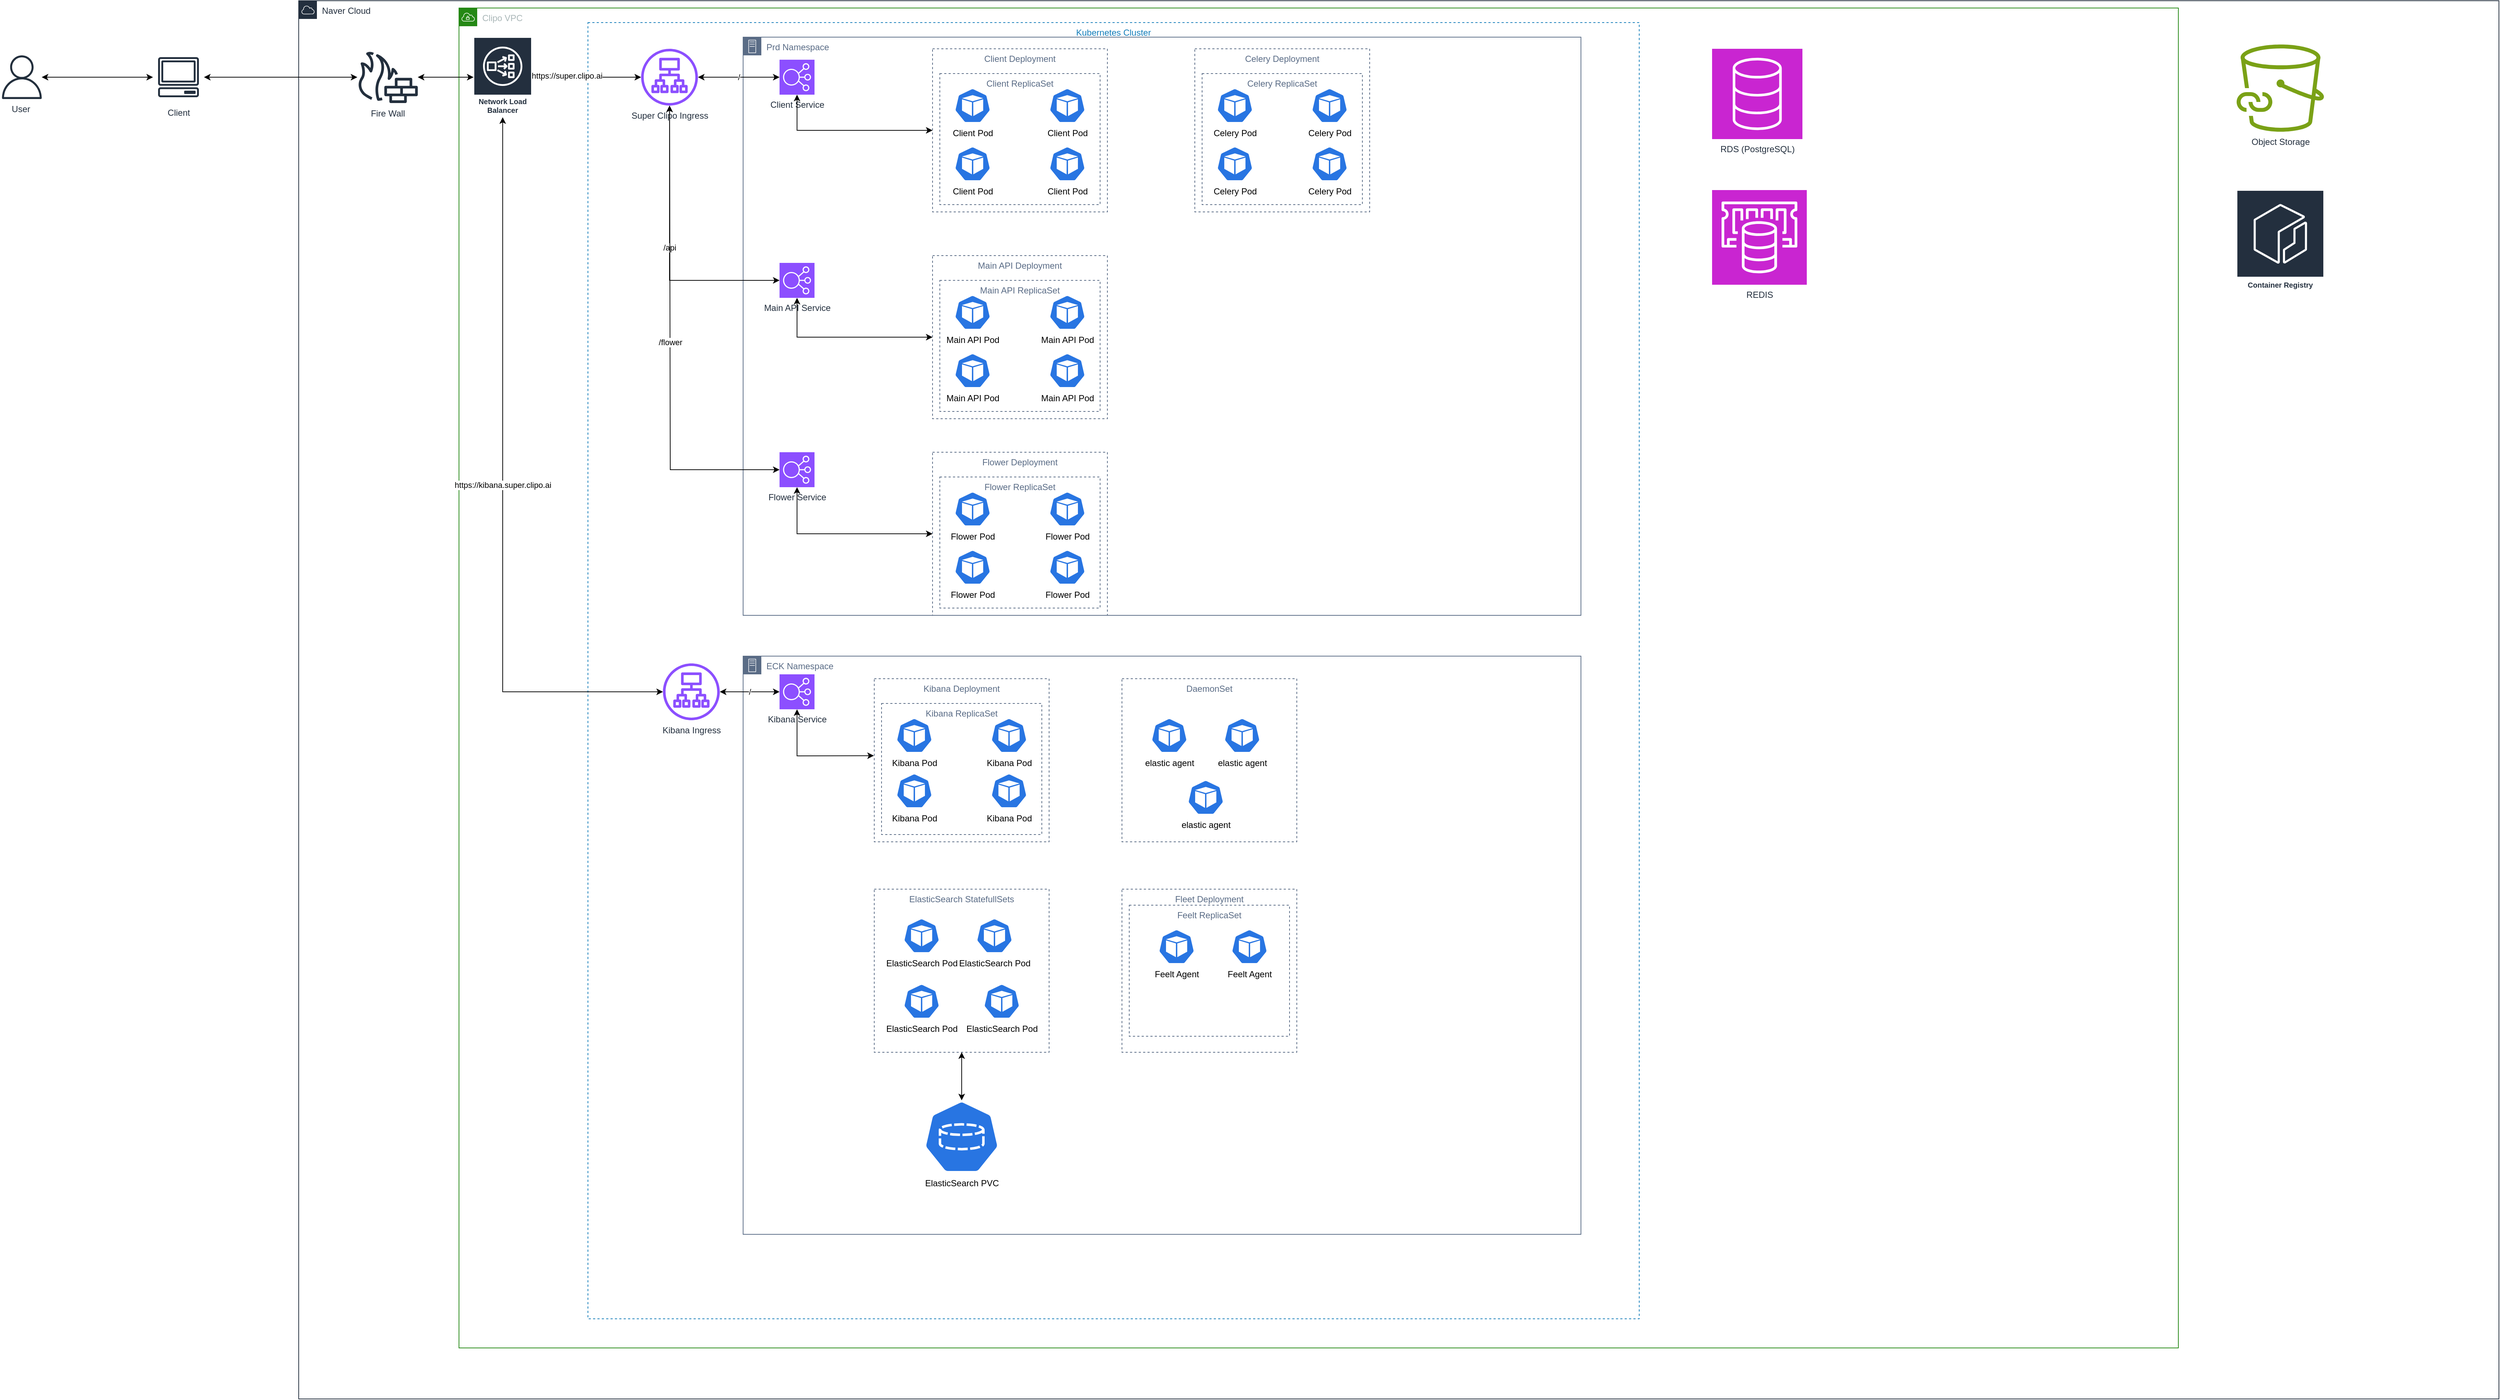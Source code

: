 <mxfile version="22.0.6" type="github">
  <diagram name="페이지-1" id="3CVgDvul-JH_stpOPv7v">
    <mxGraphModel dx="5185" dy="2813" grid="1" gridSize="10" guides="1" tooltips="1" connect="1" arrows="1" fold="1" page="1" pageScale="1" pageWidth="827" pageHeight="1169" math="0" shadow="0">
      <root>
        <mxCell id="0" />
        <mxCell id="1" parent="0" />
        <mxCell id="gJFJF1jShnuzUCb8Abiy-1" value="User&amp;nbsp;" style="sketch=0;outlineConnect=0;fontColor=#232F3E;gradientColor=none;fillColor=#232F3D;strokeColor=none;dashed=0;verticalLabelPosition=bottom;verticalAlign=top;align=center;html=1;fontSize=12;fontStyle=0;aspect=fixed;pointerEvents=1;shape=mxgraph.aws4.user;" vertex="1" parent="1">
          <mxGeometry x="20" y="505" width="60" height="60" as="geometry" />
        </mxCell>
        <mxCell id="gJFJF1jShnuzUCb8Abiy-2" value="Client" style="sketch=0;outlineConnect=0;fontColor=#232F3E;gradientColor=none;strokeColor=#232F3E;fillColor=#ffffff;dashed=0;verticalLabelPosition=bottom;verticalAlign=top;align=center;html=1;fontSize=12;fontStyle=0;aspect=fixed;shape=mxgraph.aws4.resourceIcon;resIcon=mxgraph.aws4.client;" vertex="1" parent="1">
          <mxGeometry x="230" y="500" width="70" height="70" as="geometry" />
        </mxCell>
        <mxCell id="gJFJF1jShnuzUCb8Abiy-5" value="" style="endArrow=classic;startArrow=classic;html=1;rounded=0;" edge="1" parent="1" source="gJFJF1jShnuzUCb8Abiy-1" target="gJFJF1jShnuzUCb8Abiy-2">
          <mxGeometry width="50" height="50" relative="1" as="geometry">
            <mxPoint x="390" y="600" as="sourcePoint" />
            <mxPoint x="440" y="550" as="targetPoint" />
          </mxGeometry>
        </mxCell>
        <mxCell id="gJFJF1jShnuzUCb8Abiy-8" value="Naver Cloud" style="points=[[0,0],[0.25,0],[0.5,0],[0.75,0],[1,0],[1,0.25],[1,0.5],[1,0.75],[1,1],[0.75,1],[0.5,1],[0.25,1],[0,1],[0,0.75],[0,0.5],[0,0.25]];outlineConnect=0;gradientColor=none;html=1;whiteSpace=wrap;fontSize=12;fontStyle=0;container=1;pointerEvents=0;collapsible=0;recursiveResize=0;shape=mxgraph.aws4.group;grIcon=mxgraph.aws4.group_aws_cloud;strokeColor=#232F3E;fillColor=none;verticalAlign=top;align=left;spacingLeft=30;fontColor=#232F3E;dashed=0;movable=1;resizable=1;rotatable=1;deletable=1;editable=1;locked=0;connectable=1;" vertex="1" parent="1">
          <mxGeometry x="430" y="430" width="3020" height="1920" as="geometry" />
        </mxCell>
        <mxCell id="gJFJF1jShnuzUCb8Abiy-7" value="Clipo VPC" style="points=[[0,0],[0.25,0],[0.5,0],[0.75,0],[1,0],[1,0.25],[1,0.5],[1,0.75],[1,1],[0.75,1],[0.5,1],[0.25,1],[0,1],[0,0.75],[0,0.5],[0,0.25]];outlineConnect=0;gradientColor=none;html=1;whiteSpace=wrap;fontSize=12;fontStyle=0;container=1;pointerEvents=0;collapsible=0;recursiveResize=0;shape=mxgraph.aws4.group;grIcon=mxgraph.aws4.group_vpc;strokeColor=#248814;fillColor=none;verticalAlign=top;align=left;spacingLeft=30;fontColor=#AAB7B8;dashed=0;movable=1;resizable=1;rotatable=1;deletable=1;editable=1;locked=0;connectable=1;" vertex="1" parent="gJFJF1jShnuzUCb8Abiy-8">
          <mxGeometry x="220" y="10" width="2360" height="1840" as="geometry" />
        </mxCell>
        <mxCell id="gJFJF1jShnuzUCb8Abiy-19" value="Network Load Balancer" style="sketch=0;outlineConnect=0;fontColor=#232F3E;gradientColor=none;strokeColor=#ffffff;fillColor=#232F3E;dashed=0;verticalLabelPosition=middle;verticalAlign=bottom;align=center;html=1;whiteSpace=wrap;fontSize=10;fontStyle=1;spacing=3;shape=mxgraph.aws4.productIcon;prIcon=mxgraph.aws4.network_load_balancer;" vertex="1" parent="gJFJF1jShnuzUCb8Abiy-7">
          <mxGeometry x="20" y="40" width="80" height="110" as="geometry" />
        </mxCell>
        <mxCell id="gJFJF1jShnuzUCb8Abiy-23" value="Kubernetes Cluster" style="fillColor=none;strokeColor=#147EBA;dashed=1;verticalAlign=top;fontStyle=0;fontColor=#147EBA;whiteSpace=wrap;html=1;movable=0;resizable=0;rotatable=0;deletable=0;editable=0;locked=1;connectable=0;" vertex="1" parent="gJFJF1jShnuzUCb8Abiy-7">
          <mxGeometry x="177" y="20" width="1443" height="1780" as="geometry" />
        </mxCell>
        <mxCell id="gJFJF1jShnuzUCb8Abiy-24" value="Super Clipo Ingress" style="sketch=0;outlineConnect=0;fontColor=#232F3E;gradientColor=none;fillColor=#8C4FFF;strokeColor=none;dashed=0;verticalLabelPosition=bottom;verticalAlign=top;align=center;html=1;fontSize=12;fontStyle=0;aspect=fixed;pointerEvents=1;shape=mxgraph.aws4.application_load_balancer;" vertex="1" parent="gJFJF1jShnuzUCb8Abiy-7">
          <mxGeometry x="250" y="56" width="78" height="78" as="geometry" />
        </mxCell>
        <mxCell id="gJFJF1jShnuzUCb8Abiy-25" value="Kibana Ingress" style="sketch=0;outlineConnect=0;fontColor=#232F3E;gradientColor=none;fillColor=#8C4FFF;strokeColor=none;dashed=0;verticalLabelPosition=bottom;verticalAlign=top;align=center;html=1;fontSize=12;fontStyle=0;aspect=fixed;pointerEvents=1;shape=mxgraph.aws4.application_load_balancer;" vertex="1" parent="gJFJF1jShnuzUCb8Abiy-7">
          <mxGeometry x="280" y="900" width="78" height="78" as="geometry" />
        </mxCell>
        <mxCell id="gJFJF1jShnuzUCb8Abiy-28" value="/" style="endArrow=classic;startArrow=classic;html=1;rounded=0;" edge="1" parent="gJFJF1jShnuzUCb8Abiy-7" source="gJFJF1jShnuzUCb8Abiy-19" target="gJFJF1jShnuzUCb8Abiy-24">
          <mxGeometry width="50" height="50" relative="1" as="geometry">
            <mxPoint x="390" y="550" as="sourcePoint" />
            <mxPoint x="440" y="500" as="targetPoint" />
          </mxGeometry>
        </mxCell>
        <mxCell id="gJFJF1jShnuzUCb8Abiy-30" value="https://super.clipo.ai" style="edgeLabel;html=1;align=center;verticalAlign=middle;resizable=0;points=[];" vertex="1" connectable="0" parent="gJFJF1jShnuzUCb8Abiy-28">
          <mxGeometry x="-0.357" y="2" relative="1" as="geometry">
            <mxPoint as="offset" />
          </mxGeometry>
        </mxCell>
        <mxCell id="gJFJF1jShnuzUCb8Abiy-29" value="https://kibana.super.clipo.ai" style="endArrow=classic;startArrow=classic;html=1;rounded=0;" edge="1" parent="gJFJF1jShnuzUCb8Abiy-7" source="gJFJF1jShnuzUCb8Abiy-19" target="gJFJF1jShnuzUCb8Abiy-25">
          <mxGeometry width="50" height="50" relative="1" as="geometry">
            <mxPoint x="390" y="550" as="sourcePoint" />
            <mxPoint x="440" y="500" as="targetPoint" />
            <Array as="points">
              <mxPoint x="60" y="939" />
            </Array>
          </mxGeometry>
        </mxCell>
        <mxCell id="gJFJF1jShnuzUCb8Abiy-32" value="Prd Namespace" style="points=[[0,0],[0.25,0],[0.5,0],[0.75,0],[1,0],[1,0.25],[1,0.5],[1,0.75],[1,1],[0.75,1],[0.5,1],[0.25,1],[0,1],[0,0.75],[0,0.5],[0,0.25]];outlineConnect=0;gradientColor=none;html=1;whiteSpace=wrap;fontSize=12;fontStyle=0;container=1;pointerEvents=0;collapsible=0;recursiveResize=0;shape=mxgraph.aws4.group;grIcon=mxgraph.aws4.group_on_premise;strokeColor=#5A6C86;fillColor=none;verticalAlign=top;align=left;spacingLeft=30;fontColor=#5A6C86;dashed=0;" vertex="1" parent="gJFJF1jShnuzUCb8Abiy-7">
          <mxGeometry x="390" y="40" width="1150" height="794" as="geometry" />
        </mxCell>
        <mxCell id="gJFJF1jShnuzUCb8Abiy-37" value="Flower Service" style="sketch=0;points=[[0,0,0],[0.25,0,0],[0.5,0,0],[0.75,0,0],[1,0,0],[0,1,0],[0.25,1,0],[0.5,1,0],[0.75,1,0],[1,1,0],[0,0.25,0],[0,0.5,0],[0,0.75,0],[1,0.25,0],[1,0.5,0],[1,0.75,0]];outlineConnect=0;fontColor=#232F3E;fillColor=#8C4FFF;strokeColor=#ffffff;dashed=0;verticalLabelPosition=bottom;verticalAlign=top;align=center;html=1;fontSize=12;fontStyle=0;aspect=fixed;shape=mxgraph.aws4.resourceIcon;resIcon=mxgraph.aws4.elastic_load_balancing;" vertex="1" parent="gJFJF1jShnuzUCb8Abiy-32">
          <mxGeometry x="50" y="570" width="48" height="48" as="geometry" />
        </mxCell>
        <mxCell id="gJFJF1jShnuzUCb8Abiy-33" value="Client Service" style="sketch=0;points=[[0,0,0],[0.25,0,0],[0.5,0,0],[0.75,0,0],[1,0,0],[0,1,0],[0.25,1,0],[0.5,1,0],[0.75,1,0],[1,1,0],[0,0.25,0],[0,0.5,0],[0,0.75,0],[1,0.25,0],[1,0.5,0],[1,0.75,0]];outlineConnect=0;fontColor=#232F3E;fillColor=#8C4FFF;strokeColor=#ffffff;dashed=0;verticalLabelPosition=bottom;verticalAlign=top;align=center;html=1;fontSize=12;fontStyle=0;aspect=fixed;shape=mxgraph.aws4.resourceIcon;resIcon=mxgraph.aws4.elastic_load_balancing;" vertex="1" parent="gJFJF1jShnuzUCb8Abiy-32">
          <mxGeometry x="50" y="31" width="48" height="48" as="geometry" />
        </mxCell>
        <mxCell id="gJFJF1jShnuzUCb8Abiy-36" value="Main API Service" style="sketch=0;points=[[0,0,0],[0.25,0,0],[0.5,0,0],[0.75,0,0],[1,0,0],[0,1,0],[0.25,1,0],[0.5,1,0],[0.75,1,0],[1,1,0],[0,0.25,0],[0,0.5,0],[0,0.75,0],[1,0.25,0],[1,0.5,0],[1,0.75,0]];outlineConnect=0;fontColor=#232F3E;fillColor=#8C4FFF;strokeColor=#ffffff;dashed=0;verticalLabelPosition=bottom;verticalAlign=top;align=center;html=1;fontSize=12;fontStyle=0;aspect=fixed;shape=mxgraph.aws4.resourceIcon;resIcon=mxgraph.aws4.elastic_load_balancing;" vertex="1" parent="gJFJF1jShnuzUCb8Abiy-32">
          <mxGeometry x="50" y="310" width="48" height="48" as="geometry" />
        </mxCell>
        <mxCell id="gJFJF1jShnuzUCb8Abiy-49" value="Main API Deployment" style="fillColor=none;strokeColor=#5A6C86;dashed=1;verticalAlign=top;fontStyle=0;fontColor=#5A6C86;whiteSpace=wrap;html=1;" vertex="1" parent="gJFJF1jShnuzUCb8Abiy-32">
          <mxGeometry x="260" y="300" width="240" height="224" as="geometry" />
        </mxCell>
        <mxCell id="gJFJF1jShnuzUCb8Abiy-50" value="Main API ReplicaSet" style="fillColor=none;strokeColor=#5A6C86;dashed=1;verticalAlign=top;fontStyle=0;fontColor=#5A6C86;whiteSpace=wrap;html=1;" vertex="1" parent="gJFJF1jShnuzUCb8Abiy-32">
          <mxGeometry x="270" y="334" width="220" height="180" as="geometry" />
        </mxCell>
        <mxCell id="gJFJF1jShnuzUCb8Abiy-51" value="Main API Pod" style="sketch=0;html=1;dashed=0;whitespace=wrap;fillColor=#2875E2;strokeColor=#ffffff;points=[[0.005,0.63,0],[0.1,0.2,0],[0.9,0.2,0],[0.5,0,0],[0.995,0.63,0],[0.72,0.99,0],[0.5,1,0],[0.28,0.99,0]];verticalLabelPosition=bottom;align=center;verticalAlign=top;shape=mxgraph.kubernetes.icon;prIcon=pod" vertex="1" parent="gJFJF1jShnuzUCb8Abiy-32">
          <mxGeometry x="290" y="354" width="50" height="48" as="geometry" />
        </mxCell>
        <mxCell id="gJFJF1jShnuzUCb8Abiy-52" value="Main API Pod" style="sketch=0;html=1;dashed=0;whitespace=wrap;fillColor=#2875E2;strokeColor=#ffffff;points=[[0.005,0.63,0],[0.1,0.2,0],[0.9,0.2,0],[0.5,0,0],[0.995,0.63,0],[0.72,0.99,0],[0.5,1,0],[0.28,0.99,0]];verticalLabelPosition=bottom;align=center;verticalAlign=top;shape=mxgraph.kubernetes.icon;prIcon=pod" vertex="1" parent="gJFJF1jShnuzUCb8Abiy-32">
          <mxGeometry x="420" y="354" width="50" height="48" as="geometry" />
        </mxCell>
        <mxCell id="gJFJF1jShnuzUCb8Abiy-53" value="Main API Pod" style="sketch=0;html=1;dashed=0;whitespace=wrap;fillColor=#2875E2;strokeColor=#ffffff;points=[[0.005,0.63,0],[0.1,0.2,0],[0.9,0.2,0],[0.5,0,0],[0.995,0.63,0],[0.72,0.99,0],[0.5,1,0],[0.28,0.99,0]];verticalLabelPosition=bottom;align=center;verticalAlign=top;shape=mxgraph.kubernetes.icon;prIcon=pod" vertex="1" parent="gJFJF1jShnuzUCb8Abiy-32">
          <mxGeometry x="290" y="434" width="50" height="48" as="geometry" />
        </mxCell>
        <mxCell id="gJFJF1jShnuzUCb8Abiy-54" value="Main API Pod" style="sketch=0;html=1;dashed=0;whitespace=wrap;fillColor=#2875E2;strokeColor=#ffffff;points=[[0.005,0.63,0],[0.1,0.2,0],[0.9,0.2,0],[0.5,0,0],[0.995,0.63,0],[0.72,0.99,0],[0.5,1,0],[0.28,0.99,0]];verticalLabelPosition=bottom;align=center;verticalAlign=top;shape=mxgraph.kubernetes.icon;prIcon=pod" vertex="1" parent="gJFJF1jShnuzUCb8Abiy-32">
          <mxGeometry x="420" y="434" width="50" height="48" as="geometry" />
        </mxCell>
        <mxCell id="gJFJF1jShnuzUCb8Abiy-55" value="Flower Deployment" style="fillColor=none;strokeColor=#5A6C86;dashed=1;verticalAlign=top;fontStyle=0;fontColor=#5A6C86;whiteSpace=wrap;html=1;" vertex="1" parent="gJFJF1jShnuzUCb8Abiy-32">
          <mxGeometry x="260" y="570" width="240" height="224" as="geometry" />
        </mxCell>
        <mxCell id="gJFJF1jShnuzUCb8Abiy-56" value="Flower&amp;nbsp;ReplicaSet" style="fillColor=none;strokeColor=#5A6C86;dashed=1;verticalAlign=top;fontStyle=0;fontColor=#5A6C86;whiteSpace=wrap;html=1;" vertex="1" parent="gJFJF1jShnuzUCb8Abiy-32">
          <mxGeometry x="270" y="604" width="220" height="180" as="geometry" />
        </mxCell>
        <mxCell id="gJFJF1jShnuzUCb8Abiy-57" value="Flower Pod" style="sketch=0;html=1;dashed=0;whitespace=wrap;fillColor=#2875E2;strokeColor=#ffffff;points=[[0.005,0.63,0],[0.1,0.2,0],[0.9,0.2,0],[0.5,0,0],[0.995,0.63,0],[0.72,0.99,0],[0.5,1,0],[0.28,0.99,0]];verticalLabelPosition=bottom;align=center;verticalAlign=top;shape=mxgraph.kubernetes.icon;prIcon=pod" vertex="1" parent="gJFJF1jShnuzUCb8Abiy-32">
          <mxGeometry x="290" y="624" width="50" height="48" as="geometry" />
        </mxCell>
        <mxCell id="gJFJF1jShnuzUCb8Abiy-58" value="Flower&amp;nbsp;Pod" style="sketch=0;html=1;dashed=0;whitespace=wrap;fillColor=#2875E2;strokeColor=#ffffff;points=[[0.005,0.63,0],[0.1,0.2,0],[0.9,0.2,0],[0.5,0,0],[0.995,0.63,0],[0.72,0.99,0],[0.5,1,0],[0.28,0.99,0]];verticalLabelPosition=bottom;align=center;verticalAlign=top;shape=mxgraph.kubernetes.icon;prIcon=pod" vertex="1" parent="gJFJF1jShnuzUCb8Abiy-32">
          <mxGeometry x="420" y="624" width="50" height="48" as="geometry" />
        </mxCell>
        <mxCell id="gJFJF1jShnuzUCb8Abiy-59" value="Flower&amp;nbsp;Pod" style="sketch=0;html=1;dashed=0;whitespace=wrap;fillColor=#2875E2;strokeColor=#ffffff;points=[[0.005,0.63,0],[0.1,0.2,0],[0.9,0.2,0],[0.5,0,0],[0.995,0.63,0],[0.72,0.99,0],[0.5,1,0],[0.28,0.99,0]];verticalLabelPosition=bottom;align=center;verticalAlign=top;shape=mxgraph.kubernetes.icon;prIcon=pod" vertex="1" parent="gJFJF1jShnuzUCb8Abiy-32">
          <mxGeometry x="290" y="704" width="50" height="48" as="geometry" />
        </mxCell>
        <mxCell id="gJFJF1jShnuzUCb8Abiy-60" value="Flower&amp;nbsp;Pod" style="sketch=0;html=1;dashed=0;whitespace=wrap;fillColor=#2875E2;strokeColor=#ffffff;points=[[0.005,0.63,0],[0.1,0.2,0],[0.9,0.2,0],[0.5,0,0],[0.995,0.63,0],[0.72,0.99,0],[0.5,1,0],[0.28,0.99,0]];verticalLabelPosition=bottom;align=center;verticalAlign=top;shape=mxgraph.kubernetes.icon;prIcon=pod" vertex="1" parent="gJFJF1jShnuzUCb8Abiy-32">
          <mxGeometry x="420" y="704" width="50" height="48" as="geometry" />
        </mxCell>
        <mxCell id="gJFJF1jShnuzUCb8Abiy-70" value="" style="endArrow=classic;startArrow=classic;html=1;rounded=0;exitX=0.5;exitY=1;exitDx=0;exitDy=0;exitPerimeter=0;entryX=0;entryY=0.5;entryDx=0;entryDy=0;" edge="1" parent="gJFJF1jShnuzUCb8Abiy-32" source="gJFJF1jShnuzUCb8Abiy-36" target="gJFJF1jShnuzUCb8Abiy-49">
          <mxGeometry width="50" height="50" relative="1" as="geometry">
            <mxPoint x="300" y="400" as="sourcePoint" />
            <mxPoint x="350" y="350" as="targetPoint" />
            <Array as="points">
              <mxPoint x="74" y="412" />
            </Array>
          </mxGeometry>
        </mxCell>
        <mxCell id="gJFJF1jShnuzUCb8Abiy-71" value="" style="endArrow=classic;startArrow=classic;html=1;rounded=0;exitX=0.5;exitY=1;exitDx=0;exitDy=0;exitPerimeter=0;entryX=0;entryY=0.5;entryDx=0;entryDy=0;" edge="1" parent="gJFJF1jShnuzUCb8Abiy-32" source="gJFJF1jShnuzUCb8Abiy-37" target="gJFJF1jShnuzUCb8Abiy-55">
          <mxGeometry width="50" height="50" relative="1" as="geometry">
            <mxPoint x="300" y="400" as="sourcePoint" />
            <mxPoint x="350" y="350" as="targetPoint" />
            <Array as="points">
              <mxPoint x="74" y="682" />
            </Array>
          </mxGeometry>
        </mxCell>
        <mxCell id="gJFJF1jShnuzUCb8Abiy-38" value="/" style="endArrow=classic;startArrow=classic;html=1;rounded=0;entryX=0;entryY=0.5;entryDx=0;entryDy=0;entryPerimeter=0;" edge="1" parent="gJFJF1jShnuzUCb8Abiy-7" source="gJFJF1jShnuzUCb8Abiy-24" target="gJFJF1jShnuzUCb8Abiy-33">
          <mxGeometry width="50" height="50" relative="1" as="geometry">
            <mxPoint x="640" y="540" as="sourcePoint" />
            <mxPoint x="690" y="490" as="targetPoint" />
          </mxGeometry>
        </mxCell>
        <mxCell id="gJFJF1jShnuzUCb8Abiy-40" value="/api" style="endArrow=classic;startArrow=classic;html=1;rounded=0;entryX=0;entryY=0.5;entryDx=0;entryDy=0;entryPerimeter=0;" edge="1" parent="gJFJF1jShnuzUCb8Abiy-7" source="gJFJF1jShnuzUCb8Abiy-24" target="gJFJF1jShnuzUCb8Abiy-36">
          <mxGeometry width="50" height="50" relative="1" as="geometry">
            <mxPoint x="640" y="540" as="sourcePoint" />
            <mxPoint x="690" y="490" as="targetPoint" />
            <Array as="points">
              <mxPoint x="289" y="234" />
              <mxPoint x="289" y="374" />
            </Array>
          </mxGeometry>
        </mxCell>
        <mxCell id="gJFJF1jShnuzUCb8Abiy-41" value="/flower" style="endArrow=classic;startArrow=classic;html=1;rounded=0;entryX=0;entryY=0.5;entryDx=0;entryDy=0;entryPerimeter=0;" edge="1" parent="gJFJF1jShnuzUCb8Abiy-7" source="gJFJF1jShnuzUCb8Abiy-24" target="gJFJF1jShnuzUCb8Abiy-37">
          <mxGeometry width="50" height="50" relative="1" as="geometry">
            <mxPoint x="640" y="540" as="sourcePoint" />
            <mxPoint x="690" y="490" as="targetPoint" />
            <Array as="points">
              <mxPoint x="290" y="634" />
            </Array>
          </mxGeometry>
        </mxCell>
        <mxCell id="gJFJF1jShnuzUCb8Abiy-42" value="Client Deployment" style="fillColor=none;strokeColor=#5A6C86;dashed=1;verticalAlign=top;fontStyle=0;fontColor=#5A6C86;whiteSpace=wrap;html=1;" vertex="1" parent="gJFJF1jShnuzUCb8Abiy-7">
          <mxGeometry x="650" y="56" width="240" height="224" as="geometry" />
        </mxCell>
        <mxCell id="gJFJF1jShnuzUCb8Abiy-43" value="Client ReplicaSet" style="fillColor=none;strokeColor=#5A6C86;dashed=1;verticalAlign=top;fontStyle=0;fontColor=#5A6C86;whiteSpace=wrap;html=1;" vertex="1" parent="gJFJF1jShnuzUCb8Abiy-7">
          <mxGeometry x="660" y="90" width="220" height="180" as="geometry" />
        </mxCell>
        <mxCell id="gJFJF1jShnuzUCb8Abiy-44" value="Client Pod" style="sketch=0;html=1;dashed=0;whitespace=wrap;fillColor=#2875E2;strokeColor=#ffffff;points=[[0.005,0.63,0],[0.1,0.2,0],[0.9,0.2,0],[0.5,0,0],[0.995,0.63,0],[0.72,0.99,0],[0.5,1,0],[0.28,0.99,0]];verticalLabelPosition=bottom;align=center;verticalAlign=top;shape=mxgraph.kubernetes.icon;prIcon=pod" vertex="1" parent="gJFJF1jShnuzUCb8Abiy-7">
          <mxGeometry x="680" y="110" width="50" height="48" as="geometry" />
        </mxCell>
        <mxCell id="gJFJF1jShnuzUCb8Abiy-45" value="Client Pod" style="sketch=0;html=1;dashed=0;whitespace=wrap;fillColor=#2875E2;strokeColor=#ffffff;points=[[0.005,0.63,0],[0.1,0.2,0],[0.9,0.2,0],[0.5,0,0],[0.995,0.63,0],[0.72,0.99,0],[0.5,1,0],[0.28,0.99,0]];verticalLabelPosition=bottom;align=center;verticalAlign=top;shape=mxgraph.kubernetes.icon;prIcon=pod" vertex="1" parent="gJFJF1jShnuzUCb8Abiy-7">
          <mxGeometry x="810" y="110" width="50" height="48" as="geometry" />
        </mxCell>
        <mxCell id="gJFJF1jShnuzUCb8Abiy-46" value="Client Pod" style="sketch=0;html=1;dashed=0;whitespace=wrap;fillColor=#2875E2;strokeColor=#ffffff;points=[[0.005,0.63,0],[0.1,0.2,0],[0.9,0.2,0],[0.5,0,0],[0.995,0.63,0],[0.72,0.99,0],[0.5,1,0],[0.28,0.99,0]];verticalLabelPosition=bottom;align=center;verticalAlign=top;shape=mxgraph.kubernetes.icon;prIcon=pod" vertex="1" parent="gJFJF1jShnuzUCb8Abiy-7">
          <mxGeometry x="680" y="190" width="50" height="48" as="geometry" />
        </mxCell>
        <mxCell id="gJFJF1jShnuzUCb8Abiy-47" value="Client Pod" style="sketch=0;html=1;dashed=0;whitespace=wrap;fillColor=#2875E2;strokeColor=#ffffff;points=[[0.005,0.63,0],[0.1,0.2,0],[0.9,0.2,0],[0.5,0,0],[0.995,0.63,0],[0.72,0.99,0],[0.5,1,0],[0.28,0.99,0]];verticalLabelPosition=bottom;align=center;verticalAlign=top;shape=mxgraph.kubernetes.icon;prIcon=pod" vertex="1" parent="gJFJF1jShnuzUCb8Abiy-7">
          <mxGeometry x="810" y="190" width="50" height="48" as="geometry" />
        </mxCell>
        <mxCell id="gJFJF1jShnuzUCb8Abiy-61" value="Celery Deployment" style="fillColor=none;strokeColor=#5A6C86;dashed=1;verticalAlign=top;fontStyle=0;fontColor=#5A6C86;whiteSpace=wrap;html=1;" vertex="1" parent="gJFJF1jShnuzUCb8Abiy-7">
          <mxGeometry x="1010" y="56" width="240" height="224" as="geometry" />
        </mxCell>
        <mxCell id="gJFJF1jShnuzUCb8Abiy-62" value="Celery&amp;nbsp;ReplicaSet" style="fillColor=none;strokeColor=#5A6C86;dashed=1;verticalAlign=top;fontStyle=0;fontColor=#5A6C86;whiteSpace=wrap;html=1;" vertex="1" parent="gJFJF1jShnuzUCb8Abiy-7">
          <mxGeometry x="1020" y="90" width="220" height="180" as="geometry" />
        </mxCell>
        <mxCell id="gJFJF1jShnuzUCb8Abiy-63" value="Celery&amp;nbsp;Pod" style="sketch=0;html=1;dashed=0;whitespace=wrap;fillColor=#2875E2;strokeColor=#ffffff;points=[[0.005,0.63,0],[0.1,0.2,0],[0.9,0.2,0],[0.5,0,0],[0.995,0.63,0],[0.72,0.99,0],[0.5,1,0],[0.28,0.99,0]];verticalLabelPosition=bottom;align=center;verticalAlign=top;shape=mxgraph.kubernetes.icon;prIcon=pod" vertex="1" parent="gJFJF1jShnuzUCb8Abiy-7">
          <mxGeometry x="1040" y="110" width="50" height="48" as="geometry" />
        </mxCell>
        <mxCell id="gJFJF1jShnuzUCb8Abiy-64" value="Celery&amp;nbsp;Pod" style="sketch=0;html=1;dashed=0;whitespace=wrap;fillColor=#2875E2;strokeColor=#ffffff;points=[[0.005,0.63,0],[0.1,0.2,0],[0.9,0.2,0],[0.5,0,0],[0.995,0.63,0],[0.72,0.99,0],[0.5,1,0],[0.28,0.99,0]];verticalLabelPosition=bottom;align=center;verticalAlign=top;shape=mxgraph.kubernetes.icon;prIcon=pod" vertex="1" parent="gJFJF1jShnuzUCb8Abiy-7">
          <mxGeometry x="1170" y="110" width="50" height="48" as="geometry" />
        </mxCell>
        <mxCell id="gJFJF1jShnuzUCb8Abiy-65" value="Celery&amp;nbsp;Pod" style="sketch=0;html=1;dashed=0;whitespace=wrap;fillColor=#2875E2;strokeColor=#ffffff;points=[[0.005,0.63,0],[0.1,0.2,0],[0.9,0.2,0],[0.5,0,0],[0.995,0.63,0],[0.72,0.99,0],[0.5,1,0],[0.28,0.99,0]];verticalLabelPosition=bottom;align=center;verticalAlign=top;shape=mxgraph.kubernetes.icon;prIcon=pod" vertex="1" parent="gJFJF1jShnuzUCb8Abiy-7">
          <mxGeometry x="1040" y="190" width="50" height="48" as="geometry" />
        </mxCell>
        <mxCell id="gJFJF1jShnuzUCb8Abiy-66" value="Celery&amp;nbsp;Pod" style="sketch=0;html=1;dashed=0;whitespace=wrap;fillColor=#2875E2;strokeColor=#ffffff;points=[[0.005,0.63,0],[0.1,0.2,0],[0.9,0.2,0],[0.5,0,0],[0.995,0.63,0],[0.72,0.99,0],[0.5,1,0],[0.28,0.99,0]];verticalLabelPosition=bottom;align=center;verticalAlign=top;shape=mxgraph.kubernetes.icon;prIcon=pod" vertex="1" parent="gJFJF1jShnuzUCb8Abiy-7">
          <mxGeometry x="1170" y="190" width="50" height="48" as="geometry" />
        </mxCell>
        <mxCell id="gJFJF1jShnuzUCb8Abiy-69" value="" style="endArrow=classic;startArrow=classic;html=1;rounded=0;exitX=0.5;exitY=1;exitDx=0;exitDy=0;exitPerimeter=0;entryX=0;entryY=0.5;entryDx=0;entryDy=0;" edge="1" parent="gJFJF1jShnuzUCb8Abiy-7" source="gJFJF1jShnuzUCb8Abiy-33" target="gJFJF1jShnuzUCb8Abiy-42">
          <mxGeometry width="50" height="50" relative="1" as="geometry">
            <mxPoint x="690" y="440" as="sourcePoint" />
            <mxPoint x="740" y="390" as="targetPoint" />
            <Array as="points">
              <mxPoint x="464" y="168" />
            </Array>
          </mxGeometry>
        </mxCell>
        <mxCell id="gJFJF1jShnuzUCb8Abiy-144" value="ECK Namespace" style="points=[[0,0],[0.25,0],[0.5,0],[0.75,0],[1,0],[1,0.25],[1,0.5],[1,0.75],[1,1],[0.75,1],[0.5,1],[0.25,1],[0,1],[0,0.75],[0,0.5],[0,0.25]];outlineConnect=0;gradientColor=none;html=1;whiteSpace=wrap;fontSize=12;fontStyle=0;container=1;pointerEvents=0;collapsible=0;recursiveResize=0;shape=mxgraph.aws4.group;grIcon=mxgraph.aws4.group_on_premise;strokeColor=#5A6C86;fillColor=none;verticalAlign=top;align=left;spacingLeft=30;fontColor=#5A6C86;dashed=0;" vertex="1" parent="gJFJF1jShnuzUCb8Abiy-7">
          <mxGeometry x="390" y="890" width="1150" height="794" as="geometry" />
        </mxCell>
        <mxCell id="gJFJF1jShnuzUCb8Abiy-148" value="Kibana Deployment" style="fillColor=none;strokeColor=#5A6C86;dashed=1;verticalAlign=top;fontStyle=0;fontColor=#5A6C86;whiteSpace=wrap;html=1;" vertex="1" parent="gJFJF1jShnuzUCb8Abiy-144">
          <mxGeometry x="180" y="31" width="240" height="224" as="geometry" />
        </mxCell>
        <mxCell id="gJFJF1jShnuzUCb8Abiy-149" value="Kibana ReplicaSet" style="fillColor=none;strokeColor=#5A6C86;dashed=1;verticalAlign=top;fontStyle=0;fontColor=#5A6C86;whiteSpace=wrap;html=1;" vertex="1" parent="gJFJF1jShnuzUCb8Abiy-144">
          <mxGeometry x="190" y="65" width="220" height="180" as="geometry" />
        </mxCell>
        <mxCell id="gJFJF1jShnuzUCb8Abiy-150" value="Kibana Pod" style="sketch=0;html=1;dashed=0;whitespace=wrap;fillColor=#2875E2;strokeColor=#ffffff;points=[[0.005,0.63,0],[0.1,0.2,0],[0.9,0.2,0],[0.5,0,0],[0.995,0.63,0],[0.72,0.99,0],[0.5,1,0],[0.28,0.99,0]];verticalLabelPosition=bottom;align=center;verticalAlign=top;shape=mxgraph.kubernetes.icon;prIcon=pod" vertex="1" parent="gJFJF1jShnuzUCb8Abiy-144">
          <mxGeometry x="210" y="85" width="50" height="48" as="geometry" />
        </mxCell>
        <mxCell id="gJFJF1jShnuzUCb8Abiy-151" value="Kibana Pod" style="sketch=0;html=1;dashed=0;whitespace=wrap;fillColor=#2875E2;strokeColor=#ffffff;points=[[0.005,0.63,0],[0.1,0.2,0],[0.9,0.2,0],[0.5,0,0],[0.995,0.63,0],[0.72,0.99,0],[0.5,1,0],[0.28,0.99,0]];verticalLabelPosition=bottom;align=center;verticalAlign=top;shape=mxgraph.kubernetes.icon;prIcon=pod" vertex="1" parent="gJFJF1jShnuzUCb8Abiy-144">
          <mxGeometry x="340" y="85" width="50" height="48" as="geometry" />
        </mxCell>
        <mxCell id="gJFJF1jShnuzUCb8Abiy-163" value="Kibana Pod" style="sketch=0;html=1;dashed=0;whitespace=wrap;fillColor=#2875E2;strokeColor=#ffffff;points=[[0.005,0.63,0],[0.1,0.2,0],[0.9,0.2,0],[0.5,0,0],[0.995,0.63,0],[0.72,0.99,0],[0.5,1,0],[0.28,0.99,0]];verticalLabelPosition=bottom;align=center;verticalAlign=top;shape=mxgraph.kubernetes.icon;prIcon=pod" vertex="1" parent="gJFJF1jShnuzUCb8Abiy-144">
          <mxGeometry x="210" y="161" width="50" height="48" as="geometry" />
        </mxCell>
        <mxCell id="gJFJF1jShnuzUCb8Abiy-164" value="Kibana Pod" style="sketch=0;html=1;dashed=0;whitespace=wrap;fillColor=#2875E2;strokeColor=#ffffff;points=[[0.005,0.63,0],[0.1,0.2,0],[0.9,0.2,0],[0.5,0,0],[0.995,0.63,0],[0.72,0.99,0],[0.5,1,0],[0.28,0.99,0]];verticalLabelPosition=bottom;align=center;verticalAlign=top;shape=mxgraph.kubernetes.icon;prIcon=pod" vertex="1" parent="gJFJF1jShnuzUCb8Abiy-144">
          <mxGeometry x="340" y="161" width="50" height="48" as="geometry" />
        </mxCell>
        <mxCell id="gJFJF1jShnuzUCb8Abiy-174" value="ElasticSearch StatefullSets" style="fillColor=none;strokeColor=#5A6C86;dashed=1;verticalAlign=top;fontStyle=0;fontColor=#5A6C86;whiteSpace=wrap;html=1;" vertex="1" parent="gJFJF1jShnuzUCb8Abiy-144">
          <mxGeometry x="180" y="320" width="240" height="224" as="geometry" />
        </mxCell>
        <mxCell id="gJFJF1jShnuzUCb8Abiy-175" value="ElasticSearch Pod" style="sketch=0;html=1;dashed=0;whitespace=wrap;fillColor=#2875E2;strokeColor=#ffffff;points=[[0.005,0.63,0],[0.1,0.2,0],[0.9,0.2,0],[0.5,0,0],[0.995,0.63,0],[0.72,0.99,0],[0.5,1,0],[0.28,0.99,0]];verticalLabelPosition=bottom;align=center;verticalAlign=top;shape=mxgraph.kubernetes.icon;prIcon=pod" vertex="1" parent="gJFJF1jShnuzUCb8Abiy-144">
          <mxGeometry x="220" y="360" width="50" height="48" as="geometry" />
        </mxCell>
        <mxCell id="gJFJF1jShnuzUCb8Abiy-176" value="ElasticSearch Pod" style="sketch=0;html=1;dashed=0;whitespace=wrap;fillColor=#2875E2;strokeColor=#ffffff;points=[[0.005,0.63,0],[0.1,0.2,0],[0.9,0.2,0],[0.5,0,0],[0.995,0.63,0],[0.72,0.99,0],[0.5,1,0],[0.28,0.99,0]];verticalLabelPosition=bottom;align=center;verticalAlign=top;shape=mxgraph.kubernetes.icon;prIcon=pod" vertex="1" parent="gJFJF1jShnuzUCb8Abiy-144">
          <mxGeometry x="320" y="360" width="50" height="48" as="geometry" />
        </mxCell>
        <mxCell id="gJFJF1jShnuzUCb8Abiy-177" value="ElasticSearch Pod" style="sketch=0;html=1;dashed=0;whitespace=wrap;fillColor=#2875E2;strokeColor=#ffffff;points=[[0.005,0.63,0],[0.1,0.2,0],[0.9,0.2,0],[0.5,0,0],[0.995,0.63,0],[0.72,0.99,0],[0.5,1,0],[0.28,0.99,0]];verticalLabelPosition=bottom;align=center;verticalAlign=top;shape=mxgraph.kubernetes.icon;prIcon=pod" vertex="1" parent="gJFJF1jShnuzUCb8Abiy-144">
          <mxGeometry x="220" y="450" width="50" height="48" as="geometry" />
        </mxCell>
        <mxCell id="gJFJF1jShnuzUCb8Abiy-178" value="ElasticSearch Pod" style="sketch=0;html=1;dashed=0;whitespace=wrap;fillColor=#2875E2;strokeColor=#ffffff;points=[[0.005,0.63,0],[0.1,0.2,0],[0.9,0.2,0],[0.5,0,0],[0.995,0.63,0],[0.72,0.99,0],[0.5,1,0],[0.28,0.99,0]];verticalLabelPosition=bottom;align=center;verticalAlign=top;shape=mxgraph.kubernetes.icon;prIcon=pod" vertex="1" parent="gJFJF1jShnuzUCb8Abiy-144">
          <mxGeometry x="330" y="450" width="50" height="48" as="geometry" />
        </mxCell>
        <mxCell id="gJFJF1jShnuzUCb8Abiy-182" value="DaemonSet" style="fillColor=none;strokeColor=#5A6C86;dashed=1;verticalAlign=top;fontStyle=0;fontColor=#5A6C86;whiteSpace=wrap;html=1;" vertex="1" parent="gJFJF1jShnuzUCb8Abiy-144">
          <mxGeometry x="520" y="31" width="240" height="224" as="geometry" />
        </mxCell>
        <mxCell id="gJFJF1jShnuzUCb8Abiy-183" value="elastic agent" style="sketch=0;html=1;dashed=0;whitespace=wrap;fillColor=#2875E2;strokeColor=#ffffff;points=[[0.005,0.63,0],[0.1,0.2,0],[0.9,0.2,0],[0.5,0,0],[0.995,0.63,0],[0.72,0.99,0],[0.5,1,0],[0.28,0.99,0]];verticalLabelPosition=bottom;align=center;verticalAlign=top;shape=mxgraph.kubernetes.icon;prIcon=pod" vertex="1" parent="gJFJF1jShnuzUCb8Abiy-144">
          <mxGeometry x="560" y="85" width="50" height="48" as="geometry" />
        </mxCell>
        <mxCell id="gJFJF1jShnuzUCb8Abiy-184" value="elastic agent" style="sketch=0;html=1;dashed=0;whitespace=wrap;fillColor=#2875E2;strokeColor=#ffffff;points=[[0.005,0.63,0],[0.1,0.2,0],[0.9,0.2,0],[0.5,0,0],[0.995,0.63,0],[0.72,0.99,0],[0.5,1,0],[0.28,0.99,0]];verticalLabelPosition=bottom;align=center;verticalAlign=top;shape=mxgraph.kubernetes.icon;prIcon=pod" vertex="1" parent="gJFJF1jShnuzUCb8Abiy-144">
          <mxGeometry x="660" y="85" width="50" height="48" as="geometry" />
        </mxCell>
        <mxCell id="gJFJF1jShnuzUCb8Abiy-185" value="elastic agent" style="sketch=0;html=1;dashed=0;whitespace=wrap;fillColor=#2875E2;strokeColor=#ffffff;points=[[0.005,0.63,0],[0.1,0.2,0],[0.9,0.2,0],[0.5,0,0],[0.995,0.63,0],[0.72,0.99,0],[0.5,1,0],[0.28,0.99,0]];verticalLabelPosition=bottom;align=center;verticalAlign=top;shape=mxgraph.kubernetes.icon;prIcon=pod" vertex="1" parent="gJFJF1jShnuzUCb8Abiy-144">
          <mxGeometry x="610" y="170" width="50" height="48" as="geometry" />
        </mxCell>
        <mxCell id="gJFJF1jShnuzUCb8Abiy-186" value="Fleet Deployment" style="fillColor=none;strokeColor=#5A6C86;dashed=1;verticalAlign=top;fontStyle=0;fontColor=#5A6C86;whiteSpace=wrap;html=1;" vertex="1" parent="gJFJF1jShnuzUCb8Abiy-144">
          <mxGeometry x="520" y="320" width="240" height="224" as="geometry" />
        </mxCell>
        <mxCell id="gJFJF1jShnuzUCb8Abiy-187" value="Feelt ReplicaSet" style="fillColor=none;strokeColor=#5A6C86;dashed=1;verticalAlign=top;fontStyle=0;fontColor=#5A6C86;whiteSpace=wrap;html=1;" vertex="1" parent="gJFJF1jShnuzUCb8Abiy-144">
          <mxGeometry x="530" y="342" width="220" height="180" as="geometry" />
        </mxCell>
        <mxCell id="gJFJF1jShnuzUCb8Abiy-188" value="Feelt Agent" style="sketch=0;html=1;dashed=0;whitespace=wrap;fillColor=#2875E2;strokeColor=#ffffff;points=[[0.005,0.63,0],[0.1,0.2,0],[0.9,0.2,0],[0.5,0,0],[0.995,0.63,0],[0.72,0.99,0],[0.5,1,0],[0.28,0.99,0]];verticalLabelPosition=bottom;align=center;verticalAlign=top;shape=mxgraph.kubernetes.icon;prIcon=pod" vertex="1" parent="gJFJF1jShnuzUCb8Abiy-144">
          <mxGeometry x="570" y="375" width="50" height="48" as="geometry" />
        </mxCell>
        <mxCell id="gJFJF1jShnuzUCb8Abiy-189" value="Feelt Agent" style="sketch=0;html=1;dashed=0;whitespace=wrap;fillColor=#2875E2;strokeColor=#ffffff;points=[[0.005,0.63,0],[0.1,0.2,0],[0.9,0.2,0],[0.5,0,0],[0.995,0.63,0],[0.72,0.99,0],[0.5,1,0],[0.28,0.99,0]];verticalLabelPosition=bottom;align=center;verticalAlign=top;shape=mxgraph.kubernetes.icon;prIcon=pod" vertex="1" parent="gJFJF1jShnuzUCb8Abiy-144">
          <mxGeometry x="670" y="375" width="50" height="48" as="geometry" />
        </mxCell>
        <mxCell id="gJFJF1jShnuzUCb8Abiy-173" value="/" style="endArrow=classic;startArrow=classic;html=1;rounded=0;" edge="1" parent="gJFJF1jShnuzUCb8Abiy-7" source="gJFJF1jShnuzUCb8Abiy-25" target="gJFJF1jShnuzUCb8Abiy-146">
          <mxGeometry width="50" height="50" relative="1" as="geometry">
            <mxPoint x="630" y="1270" as="sourcePoint" />
            <mxPoint x="680" y="1220" as="targetPoint" />
          </mxGeometry>
        </mxCell>
        <mxCell id="gJFJF1jShnuzUCb8Abiy-146" value="Kibana Service" style="sketch=0;points=[[0,0,0],[0.25,0,0],[0.5,0,0],[0.75,0,0],[1,0,0],[0,1,0],[0.25,1,0],[0.5,1,0],[0.75,1,0],[1,1,0],[0,0.25,0],[0,0.5,0],[0,0.75,0],[1,0.25,0],[1,0.5,0],[1,0.75,0]];outlineConnect=0;fontColor=#232F3E;fillColor=#8C4FFF;strokeColor=#ffffff;dashed=0;verticalLabelPosition=bottom;verticalAlign=top;align=center;html=1;fontSize=12;fontStyle=0;aspect=fixed;shape=mxgraph.aws4.resourceIcon;resIcon=mxgraph.aws4.elastic_load_balancing;" vertex="1" parent="gJFJF1jShnuzUCb8Abiy-7">
          <mxGeometry x="440" y="915" width="48" height="48" as="geometry" />
        </mxCell>
        <mxCell id="gJFJF1jShnuzUCb8Abiy-172" value="" style="endArrow=classic;startArrow=classic;html=1;rounded=0;entryX=-0.002;entryY=0.472;entryDx=0;entryDy=0;entryPerimeter=0;exitX=0.5;exitY=1;exitDx=0;exitDy=0;exitPerimeter=0;" edge="1" parent="gJFJF1jShnuzUCb8Abiy-7" source="gJFJF1jShnuzUCb8Abiy-146" target="gJFJF1jShnuzUCb8Abiy-148">
          <mxGeometry width="50" height="50" relative="1" as="geometry">
            <mxPoint x="630" y="1260" as="sourcePoint" />
            <mxPoint x="680" y="1210" as="targetPoint" />
            <Array as="points">
              <mxPoint x="464" y="1027" />
            </Array>
          </mxGeometry>
        </mxCell>
        <mxCell id="gJFJF1jShnuzUCb8Abiy-179" value="ElasticSearch PVC" style="sketch=0;html=1;dashed=0;whitespace=wrap;fillColor=#2875E2;strokeColor=#ffffff;points=[[0.005,0.63,0],[0.1,0.2,0],[0.9,0.2,0],[0.5,0,0],[0.995,0.63,0],[0.72,0.99,0],[0.5,1,0],[0.28,0.99,0]];verticalLabelPosition=bottom;align=center;verticalAlign=top;shape=mxgraph.kubernetes.icon;prIcon=pvc" vertex="1" parent="gJFJF1jShnuzUCb8Abiy-7">
          <mxGeometry x="637.5" y="1500" width="105" height="100" as="geometry" />
        </mxCell>
        <mxCell id="gJFJF1jShnuzUCb8Abiy-181" value="" style="endArrow=classic;startArrow=classic;html=1;rounded=0;exitX=0.5;exitY=1;exitDx=0;exitDy=0;entryX=0.5;entryY=0;entryDx=0;entryDy=0;entryPerimeter=0;" edge="1" parent="gJFJF1jShnuzUCb8Abiy-7" source="gJFJF1jShnuzUCb8Abiy-174" target="gJFJF1jShnuzUCb8Abiy-179">
          <mxGeometry width="50" height="50" relative="1" as="geometry">
            <mxPoint x="740" y="1050" as="sourcePoint" />
            <mxPoint x="790" y="1000" as="targetPoint" />
          </mxGeometry>
        </mxCell>
        <mxCell id="gJFJF1jShnuzUCb8Abiy-190" value="RDS (PostgreSQL)" style="sketch=0;points=[[0,0,0],[0.25,0,0],[0.5,0,0],[0.75,0,0],[1,0,0],[0,1,0],[0.25,1,0],[0.5,1,0],[0.75,1,0],[1,1,0],[0,0.25,0],[0,0.5,0],[0,0.75,0],[1,0.25,0],[1,0.5,0],[1,0.75,0]];outlineConnect=0;fontColor=#232F3E;fillColor=#C925D1;strokeColor=#ffffff;dashed=0;verticalLabelPosition=bottom;verticalAlign=top;align=center;html=1;fontSize=12;fontStyle=0;aspect=fixed;shape=mxgraph.aws4.resourceIcon;resIcon=mxgraph.aws4.database;" vertex="1" parent="gJFJF1jShnuzUCb8Abiy-7">
          <mxGeometry x="1720" y="56" width="124" height="124" as="geometry" />
        </mxCell>
        <mxCell id="gJFJF1jShnuzUCb8Abiy-191" value="REDIS" style="sketch=0;points=[[0,0,0],[0.25,0,0],[0.5,0,0],[0.75,0,0],[1,0,0],[0,1,0],[0.25,1,0],[0.5,1,0],[0.75,1,0],[1,1,0],[0,0.25,0],[0,0.5,0],[0,0.75,0],[1,0.25,0],[1,0.5,0],[1,0.75,0]];outlineConnect=0;fontColor=#232F3E;fillColor=#C925D1;strokeColor=#ffffff;dashed=0;verticalLabelPosition=bottom;verticalAlign=top;align=center;html=1;fontSize=12;fontStyle=0;aspect=fixed;shape=mxgraph.aws4.resourceIcon;resIcon=mxgraph.aws4.elasticache;" vertex="1" parent="gJFJF1jShnuzUCb8Abiy-7">
          <mxGeometry x="1720" y="250" width="130" height="130" as="geometry" />
        </mxCell>
        <mxCell id="gJFJF1jShnuzUCb8Abiy-10" value="Fire Wall" style="sketch=0;outlineConnect=0;fontColor=#232F3E;gradientColor=none;fillColor=#232F3D;strokeColor=none;dashed=0;verticalLabelPosition=bottom;verticalAlign=top;align=center;html=1;fontSize=12;fontStyle=0;aspect=fixed;pointerEvents=1;shape=mxgraph.aws4.generic_firewall;" vertex="1" parent="gJFJF1jShnuzUCb8Abiy-8">
          <mxGeometry x="80" y="69.5" width="83.91" height="71" as="geometry" />
        </mxCell>
        <mxCell id="gJFJF1jShnuzUCb8Abiy-20" value="" style="endArrow=classic;startArrow=classic;html=1;rounded=0;" edge="1" parent="gJFJF1jShnuzUCb8Abiy-8" source="gJFJF1jShnuzUCb8Abiy-10" target="gJFJF1jShnuzUCb8Abiy-19">
          <mxGeometry width="50" height="50" relative="1" as="geometry">
            <mxPoint x="-210" y="480" as="sourcePoint" />
            <mxPoint x="-160" y="430" as="targetPoint" />
          </mxGeometry>
        </mxCell>
        <mxCell id="gJFJF1jShnuzUCb8Abiy-192" value="Object Storage" style="sketch=0;outlineConnect=0;fontColor=#232F3E;gradientColor=none;fillColor=#7AA116;strokeColor=none;dashed=0;verticalLabelPosition=bottom;verticalAlign=top;align=center;html=1;fontSize=12;fontStyle=0;aspect=fixed;pointerEvents=1;shape=mxgraph.aws4.file_cache_s3_linked_datasets;" vertex="1" parent="gJFJF1jShnuzUCb8Abiy-8">
          <mxGeometry x="2660" y="60" width="120" height="120" as="geometry" />
        </mxCell>
        <mxCell id="gJFJF1jShnuzUCb8Abiy-193" value="Container Registry" style="sketch=0;outlineConnect=0;fontColor=#232F3E;gradientColor=none;strokeColor=#ffffff;fillColor=#232F3E;dashed=0;verticalLabelPosition=middle;verticalAlign=bottom;align=center;html=1;whiteSpace=wrap;fontSize=10;fontStyle=1;spacing=3;shape=mxgraph.aws4.productIcon;prIcon=mxgraph.aws4.ecr;" vertex="1" parent="gJFJF1jShnuzUCb8Abiy-8">
          <mxGeometry x="2660" y="260" width="120" height="140" as="geometry" />
        </mxCell>
        <mxCell id="gJFJF1jShnuzUCb8Abiy-18" value="" style="endArrow=classic;startArrow=classic;html=1;rounded=0;" edge="1" parent="1" source="gJFJF1jShnuzUCb8Abiy-2" target="gJFJF1jShnuzUCb8Abiy-10">
          <mxGeometry width="50" height="50" relative="1" as="geometry">
            <mxPoint x="80" y="1020" as="sourcePoint" />
            <mxPoint x="130" y="970" as="targetPoint" />
          </mxGeometry>
        </mxCell>
      </root>
    </mxGraphModel>
  </diagram>
</mxfile>
